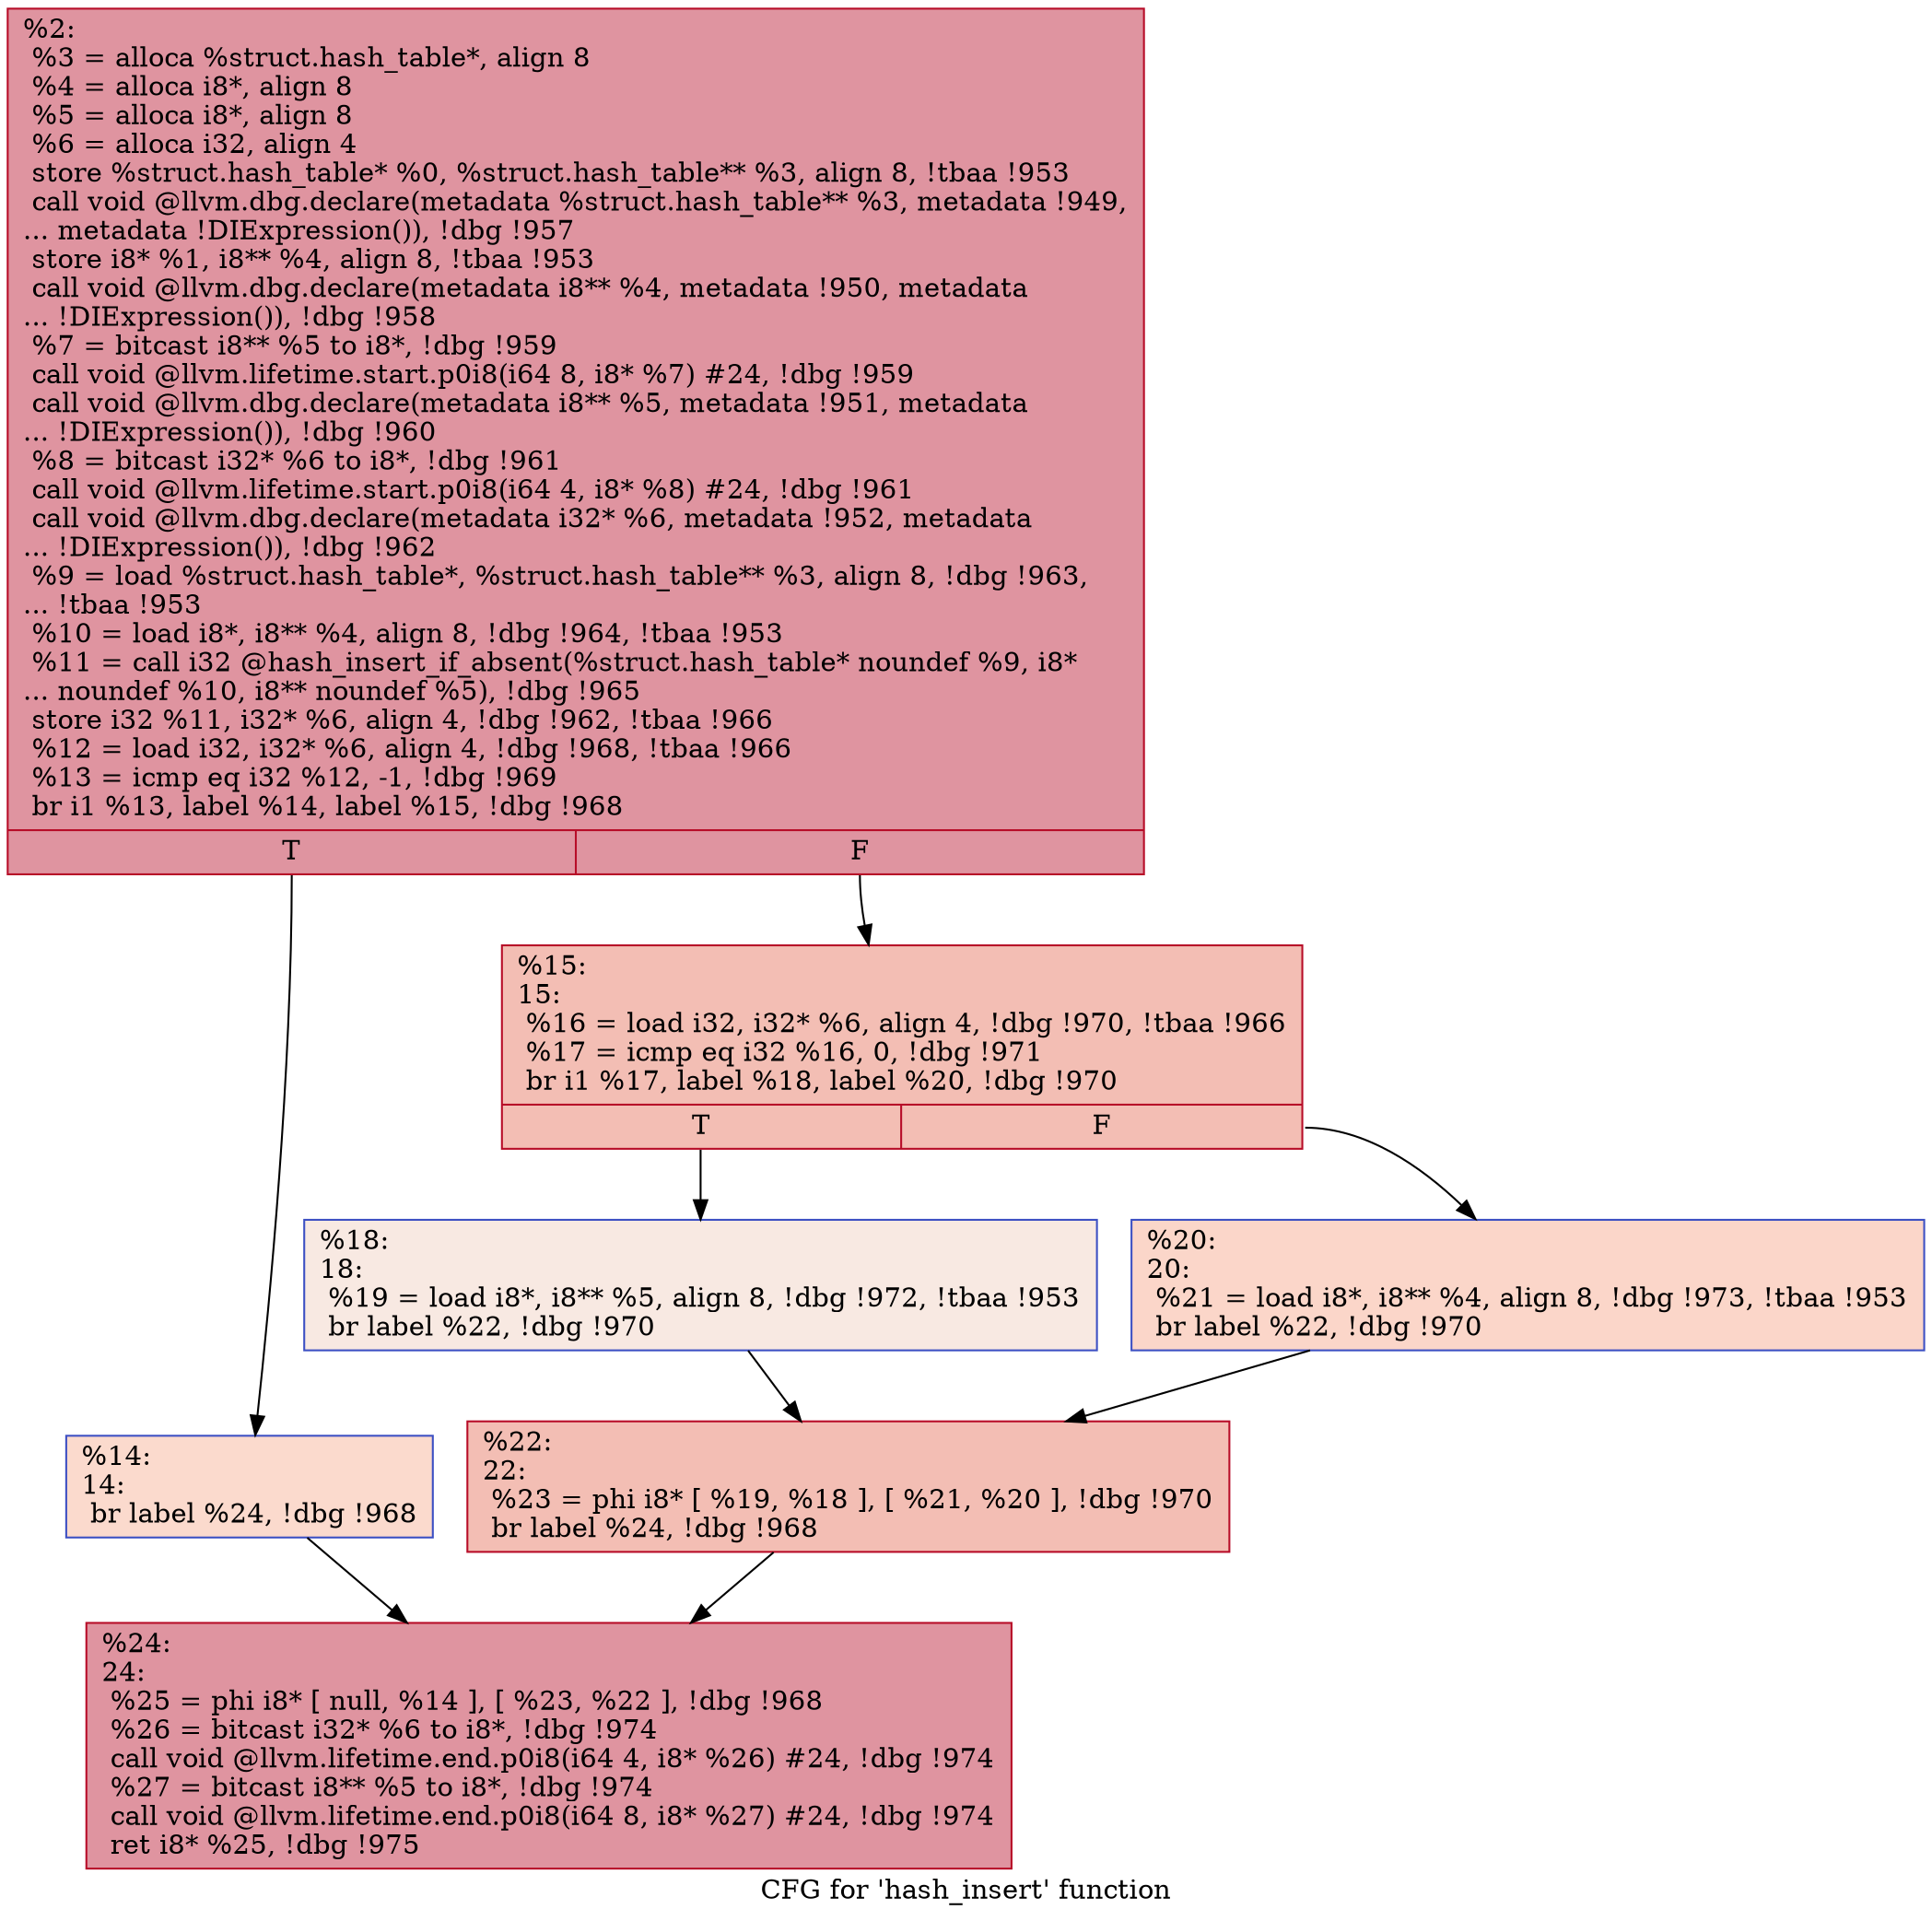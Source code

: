 digraph "CFG for 'hash_insert' function" {
	label="CFG for 'hash_insert' function";

	Node0xd00060 [shape=record,color="#b70d28ff", style=filled, fillcolor="#b70d2870",label="{%2:\l  %3 = alloca %struct.hash_table*, align 8\l  %4 = alloca i8*, align 8\l  %5 = alloca i8*, align 8\l  %6 = alloca i32, align 4\l  store %struct.hash_table* %0, %struct.hash_table** %3, align 8, !tbaa !953\l  call void @llvm.dbg.declare(metadata %struct.hash_table** %3, metadata !949,\l... metadata !DIExpression()), !dbg !957\l  store i8* %1, i8** %4, align 8, !tbaa !953\l  call void @llvm.dbg.declare(metadata i8** %4, metadata !950, metadata\l... !DIExpression()), !dbg !958\l  %7 = bitcast i8** %5 to i8*, !dbg !959\l  call void @llvm.lifetime.start.p0i8(i64 8, i8* %7) #24, !dbg !959\l  call void @llvm.dbg.declare(metadata i8** %5, metadata !951, metadata\l... !DIExpression()), !dbg !960\l  %8 = bitcast i32* %6 to i8*, !dbg !961\l  call void @llvm.lifetime.start.p0i8(i64 4, i8* %8) #24, !dbg !961\l  call void @llvm.dbg.declare(metadata i32* %6, metadata !952, metadata\l... !DIExpression()), !dbg !962\l  %9 = load %struct.hash_table*, %struct.hash_table** %3, align 8, !dbg !963,\l... !tbaa !953\l  %10 = load i8*, i8** %4, align 8, !dbg !964, !tbaa !953\l  %11 = call i32 @hash_insert_if_absent(%struct.hash_table* noundef %9, i8*\l... noundef %10, i8** noundef %5), !dbg !965\l  store i32 %11, i32* %6, align 4, !dbg !962, !tbaa !966\l  %12 = load i32, i32* %6, align 4, !dbg !968, !tbaa !966\l  %13 = icmp eq i32 %12, -1, !dbg !969\l  br i1 %13, label %14, label %15, !dbg !968\l|{<s0>T|<s1>F}}"];
	Node0xd00060:s0 -> Node0xc4d5c0;
	Node0xd00060:s1 -> Node0xc4d610;
	Node0xc4d5c0 [shape=record,color="#3d50c3ff", style=filled, fillcolor="#f7ac8e70",label="{%14:\l14:                                               \l  br label %24, !dbg !968\l}"];
	Node0xc4d5c0 -> Node0xc4d750;
	Node0xc4d610 [shape=record,color="#b70d28ff", style=filled, fillcolor="#e36c5570",label="{%15:\l15:                                               \l  %16 = load i32, i32* %6, align 4, !dbg !970, !tbaa !966\l  %17 = icmp eq i32 %16, 0, !dbg !971\l  br i1 %17, label %18, label %20, !dbg !970\l|{<s0>T|<s1>F}}"];
	Node0xc4d610:s0 -> Node0xc4d660;
	Node0xc4d610:s1 -> Node0xc4d6b0;
	Node0xc4d660 [shape=record,color="#3d50c3ff", style=filled, fillcolor="#efcebd70",label="{%18:\l18:                                               \l  %19 = load i8*, i8** %5, align 8, !dbg !972, !tbaa !953\l  br label %22, !dbg !970\l}"];
	Node0xc4d660 -> Node0xc4d700;
	Node0xc4d6b0 [shape=record,color="#3d50c3ff", style=filled, fillcolor="#f6a38570",label="{%20:\l20:                                               \l  %21 = load i8*, i8** %4, align 8, !dbg !973, !tbaa !953\l  br label %22, !dbg !970\l}"];
	Node0xc4d6b0 -> Node0xc4d700;
	Node0xc4d700 [shape=record,color="#b70d28ff", style=filled, fillcolor="#e36c5570",label="{%22:\l22:                                               \l  %23 = phi i8* [ %19, %18 ], [ %21, %20 ], !dbg !970\l  br label %24, !dbg !968\l}"];
	Node0xc4d700 -> Node0xc4d750;
	Node0xc4d750 [shape=record,color="#b70d28ff", style=filled, fillcolor="#b70d2870",label="{%24:\l24:                                               \l  %25 = phi i8* [ null, %14 ], [ %23, %22 ], !dbg !968\l  %26 = bitcast i32* %6 to i8*, !dbg !974\l  call void @llvm.lifetime.end.p0i8(i64 4, i8* %26) #24, !dbg !974\l  %27 = bitcast i8** %5 to i8*, !dbg !974\l  call void @llvm.lifetime.end.p0i8(i64 8, i8* %27) #24, !dbg !974\l  ret i8* %25, !dbg !975\l}"];
}
